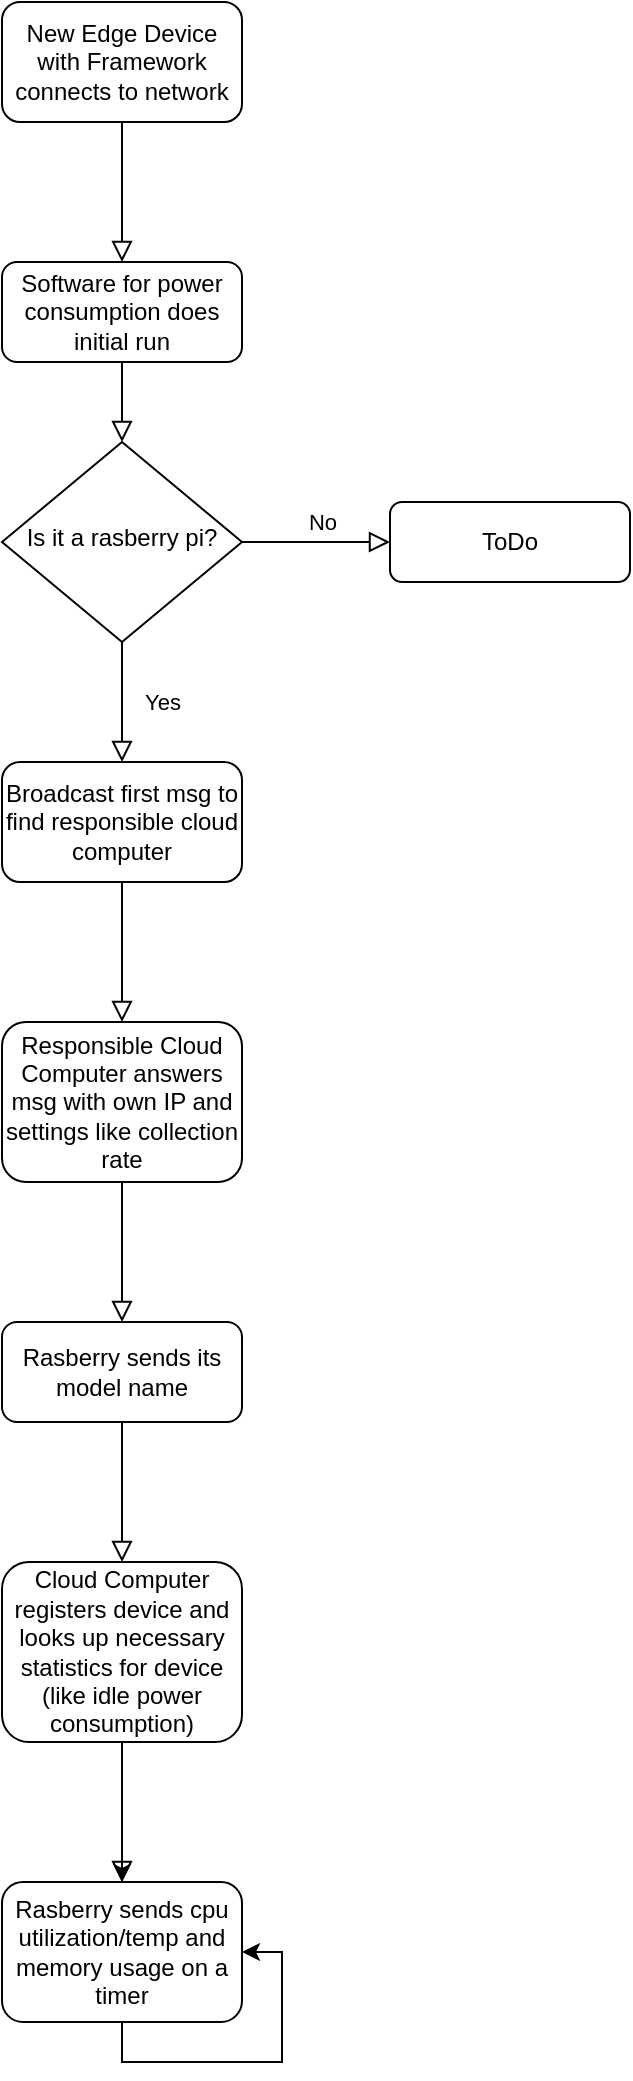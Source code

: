 <mxfile version="14.4.3" type="device"><diagram id="C5RBs43oDa-KdzZeNtuy" name="Page-1"><mxGraphModel dx="710" dy="1322" grid="1" gridSize="10" guides="1" tooltips="1" connect="1" arrows="1" fold="1" page="1" pageScale="1" pageWidth="827" pageHeight="1169" math="0" shadow="0"><root><mxCell id="WIyWlLk6GJQsqaUBKTNV-0"/><mxCell id="WIyWlLk6GJQsqaUBKTNV-1" parent="WIyWlLk6GJQsqaUBKTNV-0"/><mxCell id="WIyWlLk6GJQsqaUBKTNV-2" value="" style="rounded=0;html=1;jettySize=auto;orthogonalLoop=1;fontSize=11;endArrow=block;endFill=0;endSize=8;strokeWidth=1;shadow=0;labelBackgroundColor=none;edgeStyle=orthogonalEdgeStyle;" parent="WIyWlLk6GJQsqaUBKTNV-1" source="WIyWlLk6GJQsqaUBKTNV-3" target="WIyWlLk6GJQsqaUBKTNV-6" edge="1"><mxGeometry relative="1" as="geometry"><mxPoint x="210" y="170" as="targetPoint"/></mxGeometry></mxCell><mxCell id="WIyWlLk6GJQsqaUBKTNV-3" value="Software for power consumption does initial run" style="rounded=1;whiteSpace=wrap;html=1;fontSize=12;glass=0;strokeWidth=1;shadow=0;" parent="WIyWlLk6GJQsqaUBKTNV-1" vertex="1"><mxGeometry x="160" y="170" width="120" height="50" as="geometry"/></mxCell><mxCell id="WIyWlLk6GJQsqaUBKTNV-4" value="Yes" style="rounded=0;html=1;jettySize=auto;orthogonalLoop=1;fontSize=11;endArrow=block;endFill=0;endSize=8;strokeWidth=1;shadow=0;labelBackgroundColor=none;edgeStyle=orthogonalEdgeStyle;" parent="WIyWlLk6GJQsqaUBKTNV-1" source="WIyWlLk6GJQsqaUBKTNV-6" edge="1"><mxGeometry y="20" relative="1" as="geometry"><mxPoint as="offset"/><mxPoint x="220" y="420" as="targetPoint"/></mxGeometry></mxCell><mxCell id="WIyWlLk6GJQsqaUBKTNV-5" value="No" style="edgeStyle=orthogonalEdgeStyle;rounded=0;html=1;jettySize=auto;orthogonalLoop=1;fontSize=11;endArrow=block;endFill=0;endSize=8;strokeWidth=1;shadow=0;labelBackgroundColor=none;entryX=0;entryY=0.5;entryDx=0;entryDy=0;" parent="WIyWlLk6GJQsqaUBKTNV-1" source="WIyWlLk6GJQsqaUBKTNV-6" target="WIyWlLk6GJQsqaUBKTNV-7" edge="1"><mxGeometry x="0.081" y="10" relative="1" as="geometry"><mxPoint as="offset"/><mxPoint x="320" y="320" as="targetPoint"/></mxGeometry></mxCell><mxCell id="WIyWlLk6GJQsqaUBKTNV-6" value="Is it a rasberry pi?" style="rhombus;whiteSpace=wrap;html=1;shadow=0;fontFamily=Helvetica;fontSize=12;align=center;strokeWidth=1;spacing=6;spacingTop=-4;" parent="WIyWlLk6GJQsqaUBKTNV-1" vertex="1"><mxGeometry x="160" y="260" width="120" height="100" as="geometry"/></mxCell><mxCell id="WIyWlLk6GJQsqaUBKTNV-7" value="ToDo" style="rounded=1;whiteSpace=wrap;html=1;fontSize=12;glass=0;strokeWidth=1;shadow=0;" parent="WIyWlLk6GJQsqaUBKTNV-1" vertex="1"><mxGeometry x="354" y="290" width="120" height="40" as="geometry"/></mxCell><mxCell id="WIyWlLk6GJQsqaUBKTNV-12" value="Broadcast first msg to find responsible cloud computer" style="rounded=1;whiteSpace=wrap;html=1;fontSize=12;glass=0;strokeWidth=1;shadow=0;" parent="WIyWlLk6GJQsqaUBKTNV-1" vertex="1"><mxGeometry x="160" y="420" width="120" height="60" as="geometry"/></mxCell><mxCell id="yESQwnKjLh3E8VFBhhg4-0" value="" style="rounded=0;html=1;jettySize=auto;orthogonalLoop=1;fontSize=11;endArrow=block;endFill=0;endSize=8;strokeWidth=1;shadow=0;labelBackgroundColor=none;edgeStyle=orthogonalEdgeStyle;" edge="1" parent="WIyWlLk6GJQsqaUBKTNV-1" source="yESQwnKjLh3E8VFBhhg4-1"><mxGeometry relative="1" as="geometry"><mxPoint x="220" y="170" as="targetPoint"/></mxGeometry></mxCell><mxCell id="yESQwnKjLh3E8VFBhhg4-1" value="New Edge Device with Framework connects to network" style="rounded=1;whiteSpace=wrap;html=1;fontSize=12;glass=0;strokeWidth=1;shadow=0;" vertex="1" parent="WIyWlLk6GJQsqaUBKTNV-1"><mxGeometry x="160" y="40" width="120" height="60" as="geometry"/></mxCell><mxCell id="yESQwnKjLh3E8VFBhhg4-3" value="Responsible Cloud Computer answers msg with own IP and settings like collection rate" style="rounded=1;whiteSpace=wrap;html=1;fontSize=12;glass=0;strokeWidth=1;shadow=0;" vertex="1" parent="WIyWlLk6GJQsqaUBKTNV-1"><mxGeometry x="160" y="550" width="120" height="80" as="geometry"/></mxCell><mxCell id="yESQwnKjLh3E8VFBhhg4-4" value="" style="rounded=0;html=1;jettySize=auto;orthogonalLoop=1;fontSize=11;endArrow=block;endFill=0;endSize=8;strokeWidth=1;shadow=0;labelBackgroundColor=none;edgeStyle=orthogonalEdgeStyle;" edge="1" parent="WIyWlLk6GJQsqaUBKTNV-1"><mxGeometry relative="1" as="geometry"><mxPoint x="220" y="550" as="targetPoint"/><mxPoint x="220" y="480" as="sourcePoint"/></mxGeometry></mxCell><mxCell id="yESQwnKjLh3E8VFBhhg4-5" value="Rasberry sends its model name" style="rounded=1;whiteSpace=wrap;html=1;fontSize=12;glass=0;strokeWidth=1;shadow=0;" vertex="1" parent="WIyWlLk6GJQsqaUBKTNV-1"><mxGeometry x="160" y="700" width="120" height="50" as="geometry"/></mxCell><mxCell id="yESQwnKjLh3E8VFBhhg4-6" value="" style="rounded=0;html=1;jettySize=auto;orthogonalLoop=1;fontSize=11;endArrow=block;endFill=0;endSize=8;strokeWidth=1;shadow=0;labelBackgroundColor=none;edgeStyle=orthogonalEdgeStyle;" edge="1" parent="WIyWlLk6GJQsqaUBKTNV-1"><mxGeometry relative="1" as="geometry"><mxPoint x="220" y="700" as="targetPoint"/><mxPoint x="220" y="630" as="sourcePoint"/></mxGeometry></mxCell><mxCell id="yESQwnKjLh3E8VFBhhg4-14" value="" style="edgeStyle=orthogonalEdgeStyle;rounded=0;orthogonalLoop=1;jettySize=auto;html=1;" edge="1" parent="WIyWlLk6GJQsqaUBKTNV-1" source="yESQwnKjLh3E8VFBhhg4-7" target="yESQwnKjLh3E8VFBhhg4-11"><mxGeometry relative="1" as="geometry"/></mxCell><mxCell id="yESQwnKjLh3E8VFBhhg4-7" value="Cloud Computer registers device and looks up necessary statistics for device (like idle power consumption)" style="rounded=1;whiteSpace=wrap;html=1;fontSize=12;glass=0;strokeWidth=1;shadow=0;" vertex="1" parent="WIyWlLk6GJQsqaUBKTNV-1"><mxGeometry x="160" y="820" width="120" height="90" as="geometry"/></mxCell><mxCell id="yESQwnKjLh3E8VFBhhg4-8" value="" style="rounded=0;html=1;jettySize=auto;orthogonalLoop=1;fontSize=11;endArrow=block;endFill=0;endSize=8;strokeWidth=1;shadow=0;labelBackgroundColor=none;edgeStyle=orthogonalEdgeStyle;" edge="1" parent="WIyWlLk6GJQsqaUBKTNV-1"><mxGeometry relative="1" as="geometry"><mxPoint x="220" y="820" as="targetPoint"/><mxPoint x="220" y="750" as="sourcePoint"/></mxGeometry></mxCell><mxCell id="yESQwnKjLh3E8VFBhhg4-11" value="Rasberry sends cpu utilization/temp and memory usage on a timer" style="rounded=1;whiteSpace=wrap;html=1;fontSize=12;glass=0;strokeWidth=1;shadow=0;" vertex="1" parent="WIyWlLk6GJQsqaUBKTNV-1"><mxGeometry x="160" y="980" width="120" height="70" as="geometry"/></mxCell><mxCell id="yESQwnKjLh3E8VFBhhg4-12" value="" style="rounded=0;html=1;jettySize=auto;orthogonalLoop=1;fontSize=11;endArrow=block;endFill=0;endSize=8;strokeWidth=1;shadow=0;labelBackgroundColor=none;edgeStyle=orthogonalEdgeStyle;" edge="1" parent="WIyWlLk6GJQsqaUBKTNV-1"><mxGeometry relative="1" as="geometry"><mxPoint x="220" y="980" as="targetPoint"/><mxPoint x="220" y="910" as="sourcePoint"/></mxGeometry></mxCell><mxCell id="yESQwnKjLh3E8VFBhhg4-15" value="" style="edgeStyle=orthogonalEdgeStyle;rounded=0;orthogonalLoop=1;jettySize=auto;html=1;exitX=0.5;exitY=1;exitDx=0;exitDy=0;entryX=1;entryY=0.5;entryDx=0;entryDy=0;" edge="1" parent="WIyWlLk6GJQsqaUBKTNV-1" source="yESQwnKjLh3E8VFBhhg4-11" target="yESQwnKjLh3E8VFBhhg4-11"><mxGeometry relative="1" as="geometry"><mxPoint x="230" y="920" as="sourcePoint"/><mxPoint x="230" y="990" as="targetPoint"/></mxGeometry></mxCell></root></mxGraphModel></diagram></mxfile>